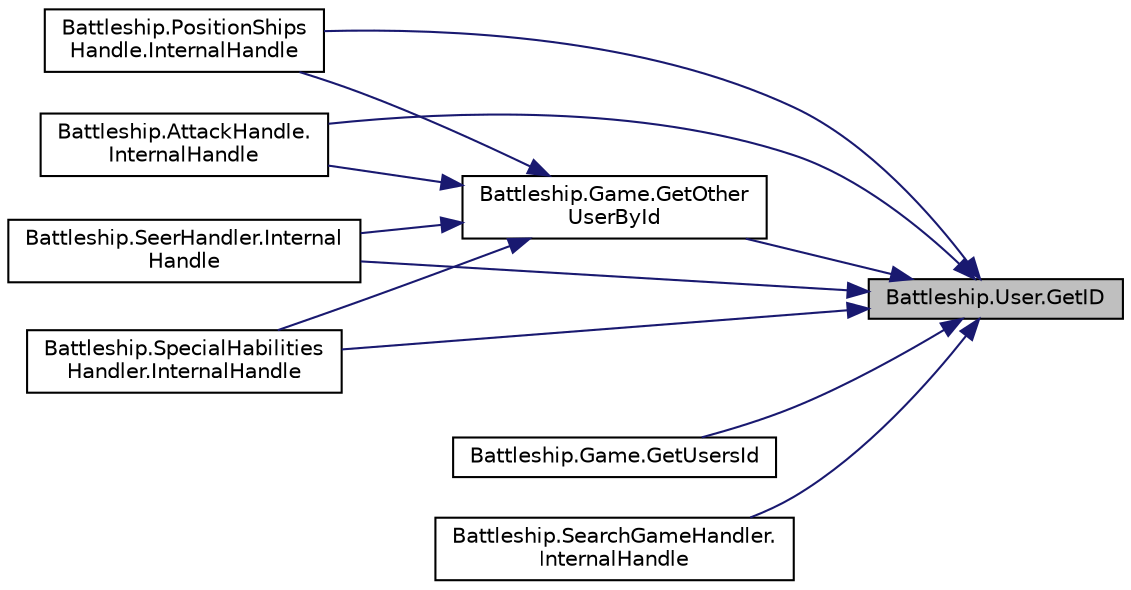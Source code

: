 digraph "Battleship.User.GetID"
{
 // INTERACTIVE_SVG=YES
 // LATEX_PDF_SIZE
  edge [fontname="Helvetica",fontsize="10",labelfontname="Helvetica",labelfontsize="10"];
  node [fontname="Helvetica",fontsize="10",shape=record];
  rankdir="RL";
  Node1 [label="Battleship.User.GetID",height=0.2,width=0.4,color="black", fillcolor="grey75", style="filled", fontcolor="black",tooltip="Retorna la id del usuario"];
  Node1 -> Node2 [dir="back",color="midnightblue",fontsize="10",style="solid",fontname="Helvetica"];
  Node2 [label="Battleship.Game.GetOther\lUserById",height=0.2,width=0.4,color="black", fillcolor="white", style="filled",URL="$classBattleship_1_1Game.html#a92b6772fa2361576b87a1a348663a067",tooltip="Se ingresa la id de un usuario, y se retorna el otro usuario Sirve para cuando conocemos un usuario y..."];
  Node2 -> Node3 [dir="back",color="midnightblue",fontsize="10",style="solid",fontname="Helvetica"];
  Node3 [label="Battleship.PositionShips\lHandle.InternalHandle",height=0.2,width=0.4,color="black", fillcolor="white", style="filled",URL="$classBattleship_1_1PositionShipsHandle.html#a5d097ce812438cfc50ba620dfdfbcce8",tooltip="Procesa el mensaje \"posicionar barcos\" y retorna true; retorna false en caso contrario."];
  Node2 -> Node4 [dir="back",color="midnightblue",fontsize="10",style="solid",fontname="Helvetica"];
  Node4 [label="Battleship.AttackHandle.\lInternalHandle",height=0.2,width=0.4,color="black", fillcolor="white", style="filled",URL="$classBattleship_1_1AttackHandle.html#acbca5e0fe07823ecdeeadbe93543efdc",tooltip="Procesa el mensaje \"atacar\" y retorna true; retorna false en caso contrario."];
  Node2 -> Node5 [dir="back",color="midnightblue",fontsize="10",style="solid",fontname="Helvetica"];
  Node5 [label="Battleship.SeerHandler.Internal\lHandle",height=0.2,width=0.4,color="black", fillcolor="white", style="filled",URL="$classBattleship_1_1SeerHandler.html#a83bbb4b93be0c5e0a53df48735d3d558",tooltip="Procesa los mensajes \"vidente\" y retorna true; retorna false en caso contrario."];
  Node2 -> Node6 [dir="back",color="midnightblue",fontsize="10",style="solid",fontname="Helvetica"];
  Node6 [label="Battleship.SpecialHabilities\lHandler.InternalHandle",height=0.2,width=0.4,color="black", fillcolor="white", style="filled",URL="$classBattleship_1_1SpecialHabilitiesHandler.html#a2df41c275ba6a00f3f752adf8117a505",tooltip="Procesa los mensajes \"aereo\", \"vidente\", \"satelite\" y retorna true; retorna false en caso contrario."];
  Node1 -> Node7 [dir="back",color="midnightblue",fontsize="10",style="solid",fontname="Helvetica"];
  Node7 [label="Battleship.Game.GetUsersId",height=0.2,width=0.4,color="black", fillcolor="white", style="filled",URL="$classBattleship_1_1Game.html#ab7f377ec84f12b1e279db94b5fd136c1",tooltip="Retorna una lista con las id de ambos usuarios"];
  Node1 -> Node3 [dir="back",color="midnightblue",fontsize="10",style="solid",fontname="Helvetica"];
  Node1 -> Node8 [dir="back",color="midnightblue",fontsize="10",style="solid",fontname="Helvetica"];
  Node8 [label="Battleship.SearchGameHandler.\lInternalHandle",height=0.2,width=0.4,color="black", fillcolor="white", style="filled",URL="$classBattleship_1_1SearchGameHandler.html#adfb61d6af5cceacc73c8fa954a1ae479",tooltip="Procesa el mensaje \"Buscar partida\" y retorna true; retorna false en caso contrario."];
  Node1 -> Node4 [dir="back",color="midnightblue",fontsize="10",style="solid",fontname="Helvetica"];
  Node1 -> Node5 [dir="back",color="midnightblue",fontsize="10",style="solid",fontname="Helvetica"];
  Node1 -> Node6 [dir="back",color="midnightblue",fontsize="10",style="solid",fontname="Helvetica"];
}
